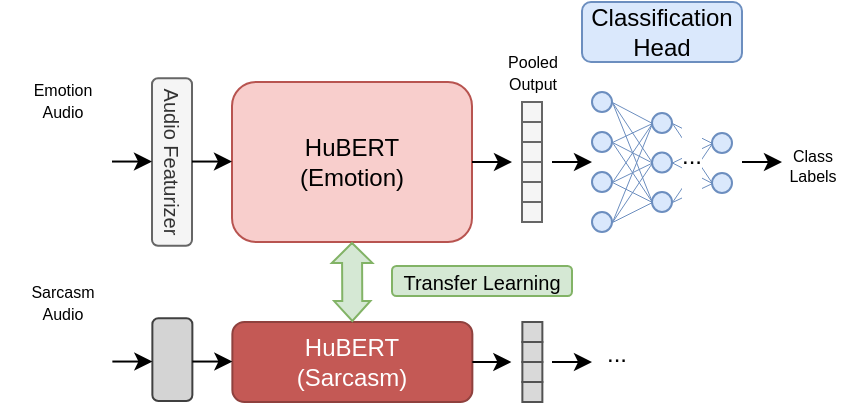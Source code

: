 <mxfile version="24.3.1" type="google">
  <diagram name="Page-1" id="y16iFiVKCckuAnX3AgT8">
    <mxGraphModel grid="1" page="1" gridSize="10" guides="1" tooltips="1" connect="1" arrows="1" fold="1" pageScale="1" pageWidth="850" pageHeight="1100" math="0" shadow="0">
      <root>
        <mxCell id="0" />
        <mxCell id="1" parent="0" />
        <mxCell id="ooAJW0BC_u3k6ZQoTNX0-1" value="HuBERT&lt;div&gt;(Emotion)&lt;/div&gt;" style="rounded=1;whiteSpace=wrap;html=1;fillColor=#f8cecc;strokeColor=#b85450;" vertex="1" parent="1">
          <mxGeometry x="360" y="300" width="120" height="80" as="geometry" />
        </mxCell>
        <mxCell id="ooAJW0BC_u3k6ZQoTNX0-11" value="" style="shape=image;html=1;verticalAlign=top;verticalLabelPosition=bottom;labelBackgroundColor=#ffffff;imageAspect=0;aspect=fixed;image=https://cdn0.iconfinder.com/data/icons/phosphor-duotone-vol-3/256/speaker-low-duotone-128.png" vertex="1" parent="1">
          <mxGeometry x="260" y="320.5" width="39.5" height="39.5" as="geometry" />
        </mxCell>
        <mxCell id="ooAJW0BC_u3k6ZQoTNX0-12" value="&lt;font style=&quot;font-size: 10px;&quot;&gt;Audio Featurizer&lt;/font&gt;" style="rounded=1;whiteSpace=wrap;html=1;rotation=90;fillColor=#f5f5f5;fontColor=#333333;strokeColor=#666666;" vertex="1" parent="1">
          <mxGeometry x="288.13" y="330" width="83.75" height="20" as="geometry" />
        </mxCell>
        <mxCell id="ooAJW0BC_u3k6ZQoTNX0-15" value="" style="endArrow=classic;html=1;rounded=0;exitX=1;exitY=0.5;exitDx=0;exitDy=0;" edge="1" parent="1" source="ooAJW0BC_u3k6ZQoTNX0-1">
          <mxGeometry width="50" height="50" relative="1" as="geometry">
            <mxPoint x="490" y="390" as="sourcePoint" />
            <mxPoint x="500" y="340" as="targetPoint" />
          </mxGeometry>
        </mxCell>
        <mxCell id="ooAJW0BC_u3k6ZQoTNX0-18" value="" style="ellipse;whiteSpace=wrap;html=1;aspect=fixed;fillColor=#dae8fc;strokeColor=#6c8ebf;" vertex="1" parent="1">
          <mxGeometry x="540" y="305" width="10" height="10" as="geometry" />
        </mxCell>
        <mxCell id="ooAJW0BC_u3k6ZQoTNX0-19" value="" style="ellipse;whiteSpace=wrap;html=1;aspect=fixed;fillColor=#dae8fc;strokeColor=#6c8ebf;" vertex="1" parent="1">
          <mxGeometry x="540" y="365" width="10" height="10" as="geometry" />
        </mxCell>
        <mxCell id="ooAJW0BC_u3k6ZQoTNX0-20" value="" style="ellipse;whiteSpace=wrap;html=1;aspect=fixed;direction=south;fillColor=#dae8fc;strokeColor=#6c8ebf;" vertex="1" parent="1">
          <mxGeometry x="540" y="325" width="10" height="10" as="geometry" />
        </mxCell>
        <mxCell id="ooAJW0BC_u3k6ZQoTNX0-25" value="" style="ellipse;whiteSpace=wrap;html=1;aspect=fixed;direction=south;fillColor=#dae8fc;strokeColor=#6c8ebf;" vertex="1" parent="1">
          <mxGeometry x="540" y="345" width="10" height="10" as="geometry" />
        </mxCell>
        <mxCell id="ooAJW0BC_u3k6ZQoTNX0-26" value="" style="ellipse;whiteSpace=wrap;html=1;aspect=fixed;direction=south;fillColor=#dae8fc;strokeColor=#6c8ebf;" vertex="1" parent="1">
          <mxGeometry x="570" y="315.5" width="10" height="10" as="geometry" />
        </mxCell>
        <mxCell id="ooAJW0BC_u3k6ZQoTNX0-27" value="" style="ellipse;whiteSpace=wrap;html=1;aspect=fixed;direction=south;fillColor=#dae8fc;strokeColor=#6c8ebf;" vertex="1" parent="1">
          <mxGeometry x="570" y="335.25" width="10" height="10" as="geometry" />
        </mxCell>
        <mxCell id="ooAJW0BC_u3k6ZQoTNX0-28" value="" style="ellipse;whiteSpace=wrap;html=1;aspect=fixed;direction=south;fillColor=#dae8fc;strokeColor=#6c8ebf;" vertex="1" parent="1">
          <mxGeometry x="570" y="355" width="10" height="10" as="geometry" />
        </mxCell>
        <mxCell id="ooAJW0BC_u3k6ZQoTNX0-30" value="" style="ellipse;whiteSpace=wrap;html=1;aspect=fixed;direction=south;fillColor=#dae8fc;strokeColor=#6c8ebf;" vertex="1" parent="1">
          <mxGeometry x="600" y="325.5" width="10" height="10" as="geometry" />
        </mxCell>
        <mxCell id="ooAJW0BC_u3k6ZQoTNX0-31" value="" style="ellipse;whiteSpace=wrap;html=1;aspect=fixed;direction=south;fillColor=#dae8fc;strokeColor=#6c8ebf;" vertex="1" parent="1">
          <mxGeometry x="600" y="345.5" width="10" height="10" as="geometry" />
        </mxCell>
        <mxCell id="ooAJW0BC_u3k6ZQoTNX0-35" value="Classification&lt;div&gt;Head&lt;/div&gt;" style="rounded=1;whiteSpace=wrap;html=1;fillColor=#dae8fc;strokeColor=#6c8ebf;" vertex="1" parent="1">
          <mxGeometry x="535" y="260" width="80" height="30" as="geometry" />
        </mxCell>
        <mxCell id="ooAJW0BC_u3k6ZQoTNX0-46" value="&lt;font style=&quot;font-size: 8px;&quot;&gt;Class&lt;/font&gt;&lt;div style=&quot;font-size: 8px;&quot;&gt;&lt;font style=&quot;font-size: 8px;&quot;&gt;Labels&lt;/font&gt;&lt;/div&gt;" style="text;html=1;align=center;verticalAlign=middle;resizable=0;points=[];autosize=1;strokeColor=none;fillColor=none;" vertex="1" parent="1">
          <mxGeometry x="625" y="320" width="50" height="40" as="geometry" />
        </mxCell>
        <mxCell id="ooAJW0BC_u3k6ZQoTNX0-47" value="" style="endArrow=none;html=1;rounded=0;exitX=1;exitY=0.5;exitDx=0;exitDy=0;entryX=0.5;entryY=1;entryDx=0;entryDy=0;strokeWidth=0.5;fillColor=#dae8fc;strokeColor=#6c8ebf;" edge="1" parent="1" source="ooAJW0BC_u3k6ZQoTNX0-18" target="ooAJW0BC_u3k6ZQoTNX0-26">
          <mxGeometry width="50" height="50" relative="1" as="geometry">
            <mxPoint x="550" y="315.5" as="sourcePoint" />
            <mxPoint x="600" y="265.5" as="targetPoint" />
          </mxGeometry>
        </mxCell>
        <mxCell id="ooAJW0BC_u3k6ZQoTNX0-48" value="" style="endArrow=none;html=1;rounded=0;exitX=1;exitY=0.5;exitDx=0;exitDy=0;entryX=0.5;entryY=1;entryDx=0;entryDy=0;strokeWidth=0.5;fillColor=#dae8fc;strokeColor=#6c8ebf;" edge="1" parent="1" source="ooAJW0BC_u3k6ZQoTNX0-18" target="ooAJW0BC_u3k6ZQoTNX0-27">
          <mxGeometry width="50" height="50" relative="1" as="geometry">
            <mxPoint x="560" y="320" as="sourcePoint" />
            <mxPoint x="570" y="331" as="targetPoint" />
          </mxGeometry>
        </mxCell>
        <mxCell id="ooAJW0BC_u3k6ZQoTNX0-50" value="" style="endArrow=none;html=1;rounded=0;exitX=1;exitY=0.5;exitDx=0;exitDy=0;entryX=0.5;entryY=1;entryDx=0;entryDy=0;strokeWidth=0.5;fillColor=#dae8fc;strokeColor=#6c8ebf;" edge="1" parent="1" source="ooAJW0BC_u3k6ZQoTNX0-18" target="ooAJW0BC_u3k6ZQoTNX0-28">
          <mxGeometry width="50" height="50" relative="1" as="geometry">
            <mxPoint x="560" y="320" as="sourcePoint" />
            <mxPoint x="570" y="390" as="targetPoint" />
          </mxGeometry>
        </mxCell>
        <mxCell id="ooAJW0BC_u3k6ZQoTNX0-51" value="" style="endArrow=none;html=1;rounded=0;exitX=0.5;exitY=0;exitDx=0;exitDy=0;entryX=0.5;entryY=1;entryDx=0;entryDy=0;strokeWidth=0.5;fillColor=#dae8fc;strokeColor=#6c8ebf;" edge="1" parent="1" source="ooAJW0BC_u3k6ZQoTNX0-20" target="ooAJW0BC_u3k6ZQoTNX0-26">
          <mxGeometry width="50" height="50" relative="1" as="geometry">
            <mxPoint x="570" y="330" as="sourcePoint" />
            <mxPoint x="580" y="400" as="targetPoint" />
          </mxGeometry>
        </mxCell>
        <mxCell id="ooAJW0BC_u3k6ZQoTNX0-52" value="" style="endArrow=none;html=1;rounded=0;exitX=0.5;exitY=0;exitDx=0;exitDy=0;entryX=0.5;entryY=1;entryDx=0;entryDy=0;strokeWidth=0.5;fillColor=#dae8fc;strokeColor=#6c8ebf;" edge="1" parent="1" source="ooAJW0BC_u3k6ZQoTNX0-20" target="ooAJW0BC_u3k6ZQoTNX0-27">
          <mxGeometry width="50" height="50" relative="1" as="geometry">
            <mxPoint x="580" y="340" as="sourcePoint" />
            <mxPoint x="590" y="410" as="targetPoint" />
          </mxGeometry>
        </mxCell>
        <mxCell id="ooAJW0BC_u3k6ZQoTNX0-53" value="" style="endArrow=none;html=1;rounded=0;exitX=0.5;exitY=0;exitDx=0;exitDy=0;entryX=0.5;entryY=1;entryDx=0;entryDy=0;strokeWidth=0.5;fillColor=#dae8fc;strokeColor=#6c8ebf;" edge="1" parent="1" source="ooAJW0BC_u3k6ZQoTNX0-20" target="ooAJW0BC_u3k6ZQoTNX0-28">
          <mxGeometry width="50" height="50" relative="1" as="geometry">
            <mxPoint x="590" y="350" as="sourcePoint" />
            <mxPoint x="600" y="420" as="targetPoint" />
          </mxGeometry>
        </mxCell>
        <mxCell id="ooAJW0BC_u3k6ZQoTNX0-55" value="" style="endArrow=none;html=1;rounded=0;exitX=0.5;exitY=0;exitDx=0;exitDy=0;entryX=0.5;entryY=1;entryDx=0;entryDy=0;strokeWidth=0.5;fillColor=#dae8fc;strokeColor=#6c8ebf;" edge="1" parent="1" source="ooAJW0BC_u3k6ZQoTNX0-25" target="ooAJW0BC_u3k6ZQoTNX0-26">
          <mxGeometry width="50" height="50" relative="1" as="geometry">
            <mxPoint x="560" y="340" as="sourcePoint" />
            <mxPoint x="570" y="350" as="targetPoint" />
          </mxGeometry>
        </mxCell>
        <mxCell id="ooAJW0BC_u3k6ZQoTNX0-56" value="" style="endArrow=none;html=1;rounded=0;exitX=0.5;exitY=0;exitDx=0;exitDy=0;entryX=0.5;entryY=1;entryDx=0;entryDy=0;strokeWidth=0.5;fillColor=#dae8fc;strokeColor=#6c8ebf;" edge="1" parent="1" source="ooAJW0BC_u3k6ZQoTNX0-25" target="ooAJW0BC_u3k6ZQoTNX0-27">
          <mxGeometry width="50" height="50" relative="1" as="geometry">
            <mxPoint x="570" y="350" as="sourcePoint" />
            <mxPoint x="580" y="360" as="targetPoint" />
          </mxGeometry>
        </mxCell>
        <mxCell id="ooAJW0BC_u3k6ZQoTNX0-57" value="" style="endArrow=none;html=1;rounded=0;exitX=0.5;exitY=0;exitDx=0;exitDy=0;entryX=0.5;entryY=1;entryDx=0;entryDy=0;strokeWidth=0.5;fillColor=#dae8fc;strokeColor=#6c8ebf;" edge="1" parent="1" source="ooAJW0BC_u3k6ZQoTNX0-25" target="ooAJW0BC_u3k6ZQoTNX0-28">
          <mxGeometry width="50" height="50" relative="1" as="geometry">
            <mxPoint x="580" y="360" as="sourcePoint" />
            <mxPoint x="590" y="370" as="targetPoint" />
          </mxGeometry>
        </mxCell>
        <mxCell id="ooAJW0BC_u3k6ZQoTNX0-59" value="" style="endArrow=none;html=1;rounded=0;exitX=1;exitY=0.5;exitDx=0;exitDy=0;strokeWidth=0.5;fillColor=#dae8fc;strokeColor=#6c8ebf;entryX=0.5;entryY=1;entryDx=0;entryDy=0;" edge="1" parent="1" source="ooAJW0BC_u3k6ZQoTNX0-19" target="ooAJW0BC_u3k6ZQoTNX0-27">
          <mxGeometry width="50" height="50" relative="1" as="geometry">
            <mxPoint x="560" y="360" as="sourcePoint" />
            <mxPoint x="580" y="390" as="targetPoint" />
          </mxGeometry>
        </mxCell>
        <mxCell id="ooAJW0BC_u3k6ZQoTNX0-60" value="" style="endArrow=none;html=1;rounded=0;exitX=1;exitY=0.5;exitDx=0;exitDy=0;strokeWidth=0.5;fillColor=#dae8fc;strokeColor=#6c8ebf;entryX=0.5;entryY=1;entryDx=0;entryDy=0;" edge="1" parent="1" source="ooAJW0BC_u3k6ZQoTNX0-19" target="ooAJW0BC_u3k6ZQoTNX0-26">
          <mxGeometry width="50" height="50" relative="1" as="geometry">
            <mxPoint x="560" y="360" as="sourcePoint" />
            <mxPoint x="580" y="390" as="targetPoint" />
          </mxGeometry>
        </mxCell>
        <mxCell id="ooAJW0BC_u3k6ZQoTNX0-61" value="" style="endArrow=none;html=1;rounded=0;exitX=1;exitY=0.5;exitDx=0;exitDy=0;strokeWidth=0.5;fillColor=#dae8fc;strokeColor=#6c8ebf;entryX=0.5;entryY=1;entryDx=0;entryDy=0;" edge="1" parent="1" source="ooAJW0BC_u3k6ZQoTNX0-19" target="ooAJW0BC_u3k6ZQoTNX0-28">
          <mxGeometry width="50" height="50" relative="1" as="geometry">
            <mxPoint x="570" y="370" as="sourcePoint" />
            <mxPoint x="590" y="400" as="targetPoint" />
          </mxGeometry>
        </mxCell>
        <mxCell id="ooAJW0BC_u3k6ZQoTNX0-69" value="" style="endArrow=none;html=1;rounded=0;exitX=0.5;exitY=0;exitDx=0;exitDy=0;strokeWidth=0.5;fillColor=#dae8fc;strokeColor=#6c8ebf;entryX=0.5;entryY=1;entryDx=0;entryDy=0;" edge="1" parent="1" source="ooAJW0BC_u3k6ZQoTNX0-26" target="ooAJW0BC_u3k6ZQoTNX0-30">
          <mxGeometry width="50" height="50" relative="1" as="geometry">
            <mxPoint x="560" y="400" as="sourcePoint" />
            <mxPoint x="580" y="390" as="targetPoint" />
          </mxGeometry>
        </mxCell>
        <mxCell id="ooAJW0BC_u3k6ZQoTNX0-70" value="" style="endArrow=none;html=1;rounded=0;exitX=0.5;exitY=0;exitDx=0;exitDy=0;strokeWidth=0.5;fillColor=#dae8fc;strokeColor=#6c8ebf;entryX=0.5;entryY=1;entryDx=0;entryDy=0;" edge="1" parent="1" source="ooAJW0BC_u3k6ZQoTNX0-26" target="ooAJW0BC_u3k6ZQoTNX0-31">
          <mxGeometry width="50" height="50" relative="1" as="geometry">
            <mxPoint x="580" y="330.5" as="sourcePoint" />
            <mxPoint x="600" y="340.5" as="targetPoint" />
          </mxGeometry>
        </mxCell>
        <mxCell id="ooAJW0BC_u3k6ZQoTNX0-75" value="" style="endArrow=none;html=1;rounded=0;exitX=0.5;exitY=0;exitDx=0;exitDy=0;strokeWidth=0.5;fillColor=#dae8fc;strokeColor=#6c8ebf;entryX=0.5;entryY=1;entryDx=0;entryDy=0;" edge="1" parent="1" source="ooAJW0BC_u3k6ZQoTNX0-27" target="ooAJW0BC_u3k6ZQoTNX0-31">
          <mxGeometry width="50" height="50" relative="1" as="geometry">
            <mxPoint x="590" y="331" as="sourcePoint" />
            <mxPoint x="610" y="381" as="targetPoint" />
          </mxGeometry>
        </mxCell>
        <mxCell id="ooAJW0BC_u3k6ZQoTNX0-77" value="" style="endArrow=none;html=1;rounded=0;exitX=0.5;exitY=0;exitDx=0;exitDy=0;strokeWidth=0.5;fillColor=#dae8fc;strokeColor=#6c8ebf;entryX=0.5;entryY=1;entryDx=0;entryDy=0;" edge="1" parent="1" source="ooAJW0BC_u3k6ZQoTNX0-28" target="ooAJW0BC_u3k6ZQoTNX0-31">
          <mxGeometry width="50" height="50" relative="1" as="geometry">
            <mxPoint x="590" y="350" as="sourcePoint" />
            <mxPoint x="610" y="361" as="targetPoint" />
          </mxGeometry>
        </mxCell>
        <mxCell id="ooAJW0BC_u3k6ZQoTNX0-82" value="" style="endArrow=classic;html=1;rounded=0;" edge="1" parent="1">
          <mxGeometry width="50" height="50" relative="1" as="geometry">
            <mxPoint x="615" y="340" as="sourcePoint" />
            <mxPoint x="635" y="340" as="targetPoint" />
          </mxGeometry>
        </mxCell>
        <mxCell id="ooAJW0BC_u3k6ZQoTNX0-83" value="" style="endArrow=classic;html=1;rounded=0;" edge="1" parent="1">
          <mxGeometry width="50" height="50" relative="1" as="geometry">
            <mxPoint x="520" y="340" as="sourcePoint" />
            <mxPoint x="540" y="340" as="targetPoint" />
          </mxGeometry>
        </mxCell>
        <mxCell id="ooAJW0BC_u3k6ZQoTNX0-84" value="" style="endArrow=classic;html=1;rounded=0;exitX=1;exitY=0.5;exitDx=0;exitDy=0;" edge="1" parent="1">
          <mxGeometry width="50" height="50" relative="1" as="geometry">
            <mxPoint x="340" y="339.77" as="sourcePoint" />
            <mxPoint x="360" y="339.77" as="targetPoint" />
          </mxGeometry>
        </mxCell>
        <mxCell id="ooAJW0BC_u3k6ZQoTNX0-89" value="" style="endArrow=classic;html=1;rounded=0;exitX=1;exitY=0.5;exitDx=0;exitDy=0;" edge="1" parent="1">
          <mxGeometry width="50" height="50" relative="1" as="geometry">
            <mxPoint x="300" y="339.77" as="sourcePoint" />
            <mxPoint x="320" y="339.77" as="targetPoint" />
          </mxGeometry>
        </mxCell>
        <mxCell id="ooAJW0BC_u3k6ZQoTNX0-90" value="" style="endArrow=none;html=1;rounded=0;exitX=0.5;exitY=0;exitDx=0;exitDy=0;strokeWidth=0.5;fillColor=#dae8fc;strokeColor=#6c8ebf;entryX=0.5;entryY=1;entryDx=0;entryDy=0;" edge="1" parent="1" source="ooAJW0BC_u3k6ZQoTNX0-27" target="ooAJW0BC_u3k6ZQoTNX0-30">
          <mxGeometry width="50" height="50" relative="1" as="geometry">
            <mxPoint x="590" y="350" as="sourcePoint" />
            <mxPoint x="610" y="361" as="targetPoint" />
          </mxGeometry>
        </mxCell>
        <mxCell id="ooAJW0BC_u3k6ZQoTNX0-91" value="" style="endArrow=none;html=1;rounded=0;strokeWidth=0.5;fillColor=#dae8fc;strokeColor=#6c8ebf;entryX=0.5;entryY=1;entryDx=0;entryDy=0;exitX=0.5;exitY=0;exitDx=0;exitDy=0;" edge="1" parent="1" source="ooAJW0BC_u3k6ZQoTNX0-28" target="ooAJW0BC_u3k6ZQoTNX0-30">
          <mxGeometry width="50" height="50" relative="1" as="geometry">
            <mxPoint x="590" y="380" as="sourcePoint" />
            <mxPoint x="620" y="371" as="targetPoint" />
          </mxGeometry>
        </mxCell>
        <mxCell id="ooAJW0BC_u3k6ZQoTNX0-80" value="..." style="rounded=0;whiteSpace=wrap;html=1;strokeColor=none;" vertex="1" parent="1">
          <mxGeometry x="585" y="306.5" width="10" height="60" as="geometry" />
        </mxCell>
        <mxCell id="ooAJW0BC_u3k6ZQoTNX0-4" value="" style="rounded=0;whiteSpace=wrap;html=1;fillColor=#f5f5f5;fontColor=#333333;strokeColor=#666666;" vertex="1" parent="1">
          <mxGeometry x="505" y="310" width="10" height="10" as="geometry" />
        </mxCell>
        <mxCell id="ooAJW0BC_u3k6ZQoTNX0-5" value="" style="rounded=0;whiteSpace=wrap;html=1;fillColor=#f5f5f5;fontColor=#333333;strokeColor=#666666;" vertex="1" parent="1">
          <mxGeometry x="505" y="320" width="10" height="10" as="geometry" />
        </mxCell>
        <mxCell id="ooAJW0BC_u3k6ZQoTNX0-6" value="" style="rounded=0;whiteSpace=wrap;html=1;fillColor=#f5f5f5;fontColor=#333333;strokeColor=#666666;" vertex="1" parent="1">
          <mxGeometry x="505" y="330" width="10" height="10" as="geometry" />
        </mxCell>
        <mxCell id="ooAJW0BC_u3k6ZQoTNX0-7" value="" style="rounded=0;whiteSpace=wrap;html=1;fillColor=#f5f5f5;fontColor=#333333;strokeColor=#666666;" vertex="1" parent="1">
          <mxGeometry x="505" y="340" width="10" height="10" as="geometry" />
        </mxCell>
        <mxCell id="ooAJW0BC_u3k6ZQoTNX0-8" value="" style="rounded=0;whiteSpace=wrap;html=1;fillColor=#f5f5f5;fontColor=#333333;strokeColor=#666666;" vertex="1" parent="1">
          <mxGeometry x="505" y="350" width="10" height="10" as="geometry" />
        </mxCell>
        <mxCell id="ooAJW0BC_u3k6ZQoTNX0-9" value="" style="rounded=0;whiteSpace=wrap;html=1;fillColor=#f5f5f5;fontColor=#333333;strokeColor=#666666;" vertex="1" parent="1">
          <mxGeometry x="505" y="360" width="10" height="10" as="geometry" />
        </mxCell>
        <mxCell id="ooAJW0BC_u3k6ZQoTNX0-92" value="&lt;p style=&quot;line-height: 80%;&quot;&gt;&lt;span style=&quot;font-size: 8px;&quot;&gt;Pooled&lt;br&gt;Output&lt;/span&gt;&lt;/p&gt;" style="text;html=1;align=center;verticalAlign=middle;resizable=0;points=[];autosize=1;strokeColor=none;fillColor=none;" vertex="1" parent="1">
          <mxGeometry x="485" y="265" width="50" height="60" as="geometry" />
        </mxCell>
        <mxCell id="ooAJW0BC_u3k6ZQoTNX0-93" value="&lt;p style=&quot;line-height: 80%;&quot;&gt;&lt;span style=&quot;font-size: 8px;&quot;&gt;Emotion&lt;br&gt;Audio&lt;/span&gt;&lt;/p&gt;" style="text;html=1;align=center;verticalAlign=middle;resizable=0;points=[];autosize=1;strokeColor=none;fillColor=none;" vertex="1" parent="1">
          <mxGeometry x="249.5" y="279" width="50" height="60" as="geometry" />
        </mxCell>
        <mxCell id="ooAJW0BC_u3k6ZQoTNX0-94" value="&lt;font color=&quot;#ffffff&quot;&gt;HuBERT&lt;/font&gt;&lt;div&gt;&lt;font color=&quot;#ffffff&quot;&gt;(Sarcasm)&lt;/font&gt;&lt;/div&gt;" style="rounded=1;whiteSpace=wrap;html=1;fillColor=#C45955;strokeColor=#8F413E;" vertex="1" parent="1">
          <mxGeometry x="360.18" y="420" width="120" height="40" as="geometry" />
        </mxCell>
        <mxCell id="ooAJW0BC_u3k6ZQoTNX0-96" value="" style="rounded=1;whiteSpace=wrap;html=1;rotation=90;fillColor=#D4D4D4;fontColor=#333333;strokeColor=#404040;" vertex="1" parent="1">
          <mxGeometry x="309.5" y="428.81" width="41.37" height="20" as="geometry" />
        </mxCell>
        <mxCell id="ooAJW0BC_u3k6ZQoTNX0-97" value="" style="endArrow=classic;html=1;rounded=0;exitX=1;exitY=0.5;exitDx=0;exitDy=0;" edge="1" parent="1" source="ooAJW0BC_u3k6ZQoTNX0-94">
          <mxGeometry width="50" height="50" relative="1" as="geometry">
            <mxPoint x="490.18" y="510" as="sourcePoint" />
            <mxPoint x="499.68" y="440" as="targetPoint" />
          </mxGeometry>
        </mxCell>
        <mxCell id="ooAJW0BC_u3k6ZQoTNX0-127" value="" style="endArrow=classic;html=1;rounded=0;exitX=1;exitY=0.5;exitDx=0;exitDy=0;" edge="1" parent="1">
          <mxGeometry width="50" height="50" relative="1" as="geometry">
            <mxPoint x="340.18" y="439.77" as="sourcePoint" />
            <mxPoint x="360.18" y="439.77" as="targetPoint" />
          </mxGeometry>
        </mxCell>
        <mxCell id="ooAJW0BC_u3k6ZQoTNX0-128" value="" style="endArrow=classic;html=1;rounded=0;exitX=1;exitY=0.5;exitDx=0;exitDy=0;" edge="1" parent="1">
          <mxGeometry width="50" height="50" relative="1" as="geometry">
            <mxPoint x="300.18" y="439.77" as="sourcePoint" />
            <mxPoint x="320.18" y="439.77" as="targetPoint" />
          </mxGeometry>
        </mxCell>
        <mxCell id="ooAJW0BC_u3k6ZQoTNX0-132" value="" style="rounded=0;whiteSpace=wrap;html=1;fillColor=#D9D9D9;fontColor=#333333;strokeColor=#525252;" vertex="1" parent="1">
          <mxGeometry x="505.18" y="420" width="10" height="10" as="geometry" />
        </mxCell>
        <mxCell id="ooAJW0BC_u3k6ZQoTNX0-133" value="" style="rounded=0;whiteSpace=wrap;html=1;fillColor=#D9D9D9;fontColor=#333333;strokeColor=#525252;" vertex="1" parent="1">
          <mxGeometry x="505.18" y="430" width="10" height="10" as="geometry" />
        </mxCell>
        <mxCell id="ooAJW0BC_u3k6ZQoTNX0-134" value="" style="rounded=0;whiteSpace=wrap;html=1;fillColor=#D9D9D9;fontColor=#333333;strokeColor=#525252;" vertex="1" parent="1">
          <mxGeometry x="505.18" y="440" width="10" height="10" as="geometry" />
        </mxCell>
        <mxCell id="ooAJW0BC_u3k6ZQoTNX0-135" value="" style="rounded=0;whiteSpace=wrap;html=1;fillColor=#D9D9D9;fontColor=#333333;strokeColor=#525252;" vertex="1" parent="1">
          <mxGeometry x="505.18" y="450" width="10" height="10" as="geometry" />
        </mxCell>
        <mxCell id="ooAJW0BC_u3k6ZQoTNX0-140" value="..." style="text;html=1;align=center;verticalAlign=middle;resizable=0;points=[];autosize=1;strokeColor=none;fillColor=none;" vertex="1" parent="1">
          <mxGeometry x="537" y="421" width="30" height="30" as="geometry" />
        </mxCell>
        <mxCell id="ooAJW0BC_u3k6ZQoTNX0-141" value="" style="shape=flexArrow;endArrow=classic;startArrow=classic;html=1;rounded=0;entryX=0.5;entryY=1;entryDx=0;entryDy=0;exitX=0.5;exitY=0;exitDx=0;exitDy=0;strokeColor=#82b366;endSize=3;startSize=3;fillColor=#d5e8d4;endWidth=9.268;startWidth=7.154;" edge="1" parent="1" source="ooAJW0BC_u3k6ZQoTNX0-94" target="ooAJW0BC_u3k6ZQoTNX0-1">
          <mxGeometry width="100" height="100" relative="1" as="geometry">
            <mxPoint x="490" y="490" as="sourcePoint" />
            <mxPoint x="590" y="390" as="targetPoint" />
          </mxGeometry>
        </mxCell>
        <mxCell id="ooAJW0BC_u3k6ZQoTNX0-142" value="&lt;font style=&quot;font-size: 10px;&quot;&gt;Transfer Learning&lt;/font&gt;" style="rounded=1;whiteSpace=wrap;html=1;fillColor=#d5e8d4;strokeColor=#82b366;" vertex="1" parent="1">
          <mxGeometry x="440" y="392" width="90" height="15" as="geometry" />
        </mxCell>
        <mxCell id="ooAJW0BC_u3k6ZQoTNX0-143" value="" style="shape=image;html=1;verticalAlign=top;verticalLabelPosition=bottom;labelBackgroundColor=#ffffff;imageAspect=0;aspect=fixed;image=https://cdn0.iconfinder.com/data/icons/phosphor-duotone-vol-3/256/speaker-low-duotone-128.png" vertex="1" parent="1">
          <mxGeometry x="260" y="419.06" width="39.5" height="39.5" as="geometry" />
        </mxCell>
        <mxCell id="ooAJW0BC_u3k6ZQoTNX0-145" value="" style="endArrow=classic;html=1;rounded=0;" edge="1" parent="1">
          <mxGeometry width="50" height="50" relative="1" as="geometry">
            <mxPoint x="520" y="440" as="sourcePoint" />
            <mxPoint x="540" y="440" as="targetPoint" />
          </mxGeometry>
        </mxCell>
        <mxCell id="ooAJW0BC_u3k6ZQoTNX0-146" value="&lt;p style=&quot;line-height: 80%;&quot;&gt;&lt;span style=&quot;font-size: 8px;&quot;&gt;Sarcasm&lt;br&gt;Audio&lt;/span&gt;&lt;/p&gt;" style="text;html=1;align=center;verticalAlign=middle;resizable=0;points=[];autosize=1;strokeColor=none;fillColor=none;" vertex="1" parent="1">
          <mxGeometry x="244.5" y="380" width="60" height="60" as="geometry" />
        </mxCell>
      </root>
    </mxGraphModel>
  </diagram>
</mxfile>

